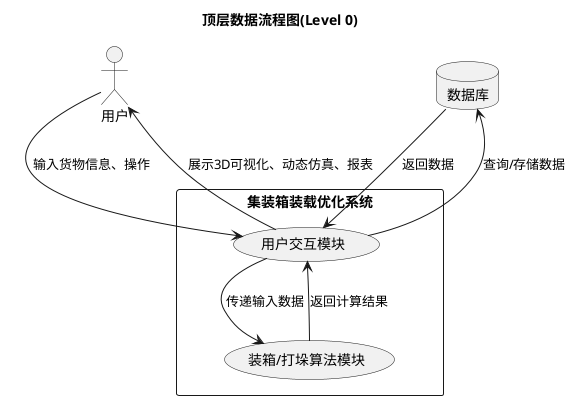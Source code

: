 @startuml

title 顶层数据流程图(Level 0)

actor 用户 as User
database 数据库 as Database

rectangle "集装箱装载优化系统" {
    (用户交互模块) as UI
    (装箱/打垛算法模块) as Algorithm
    UI --> Algorithm : 传递输入数据
    Algorithm --> UI : 返回计算结果
}

User --> UI : 输入货物信息、操作
UI --> User : 展示3D可视化、动态仿真、报表
UI --> Database : 查询/存储数据
Database --> UI : 返回数据

@enduml